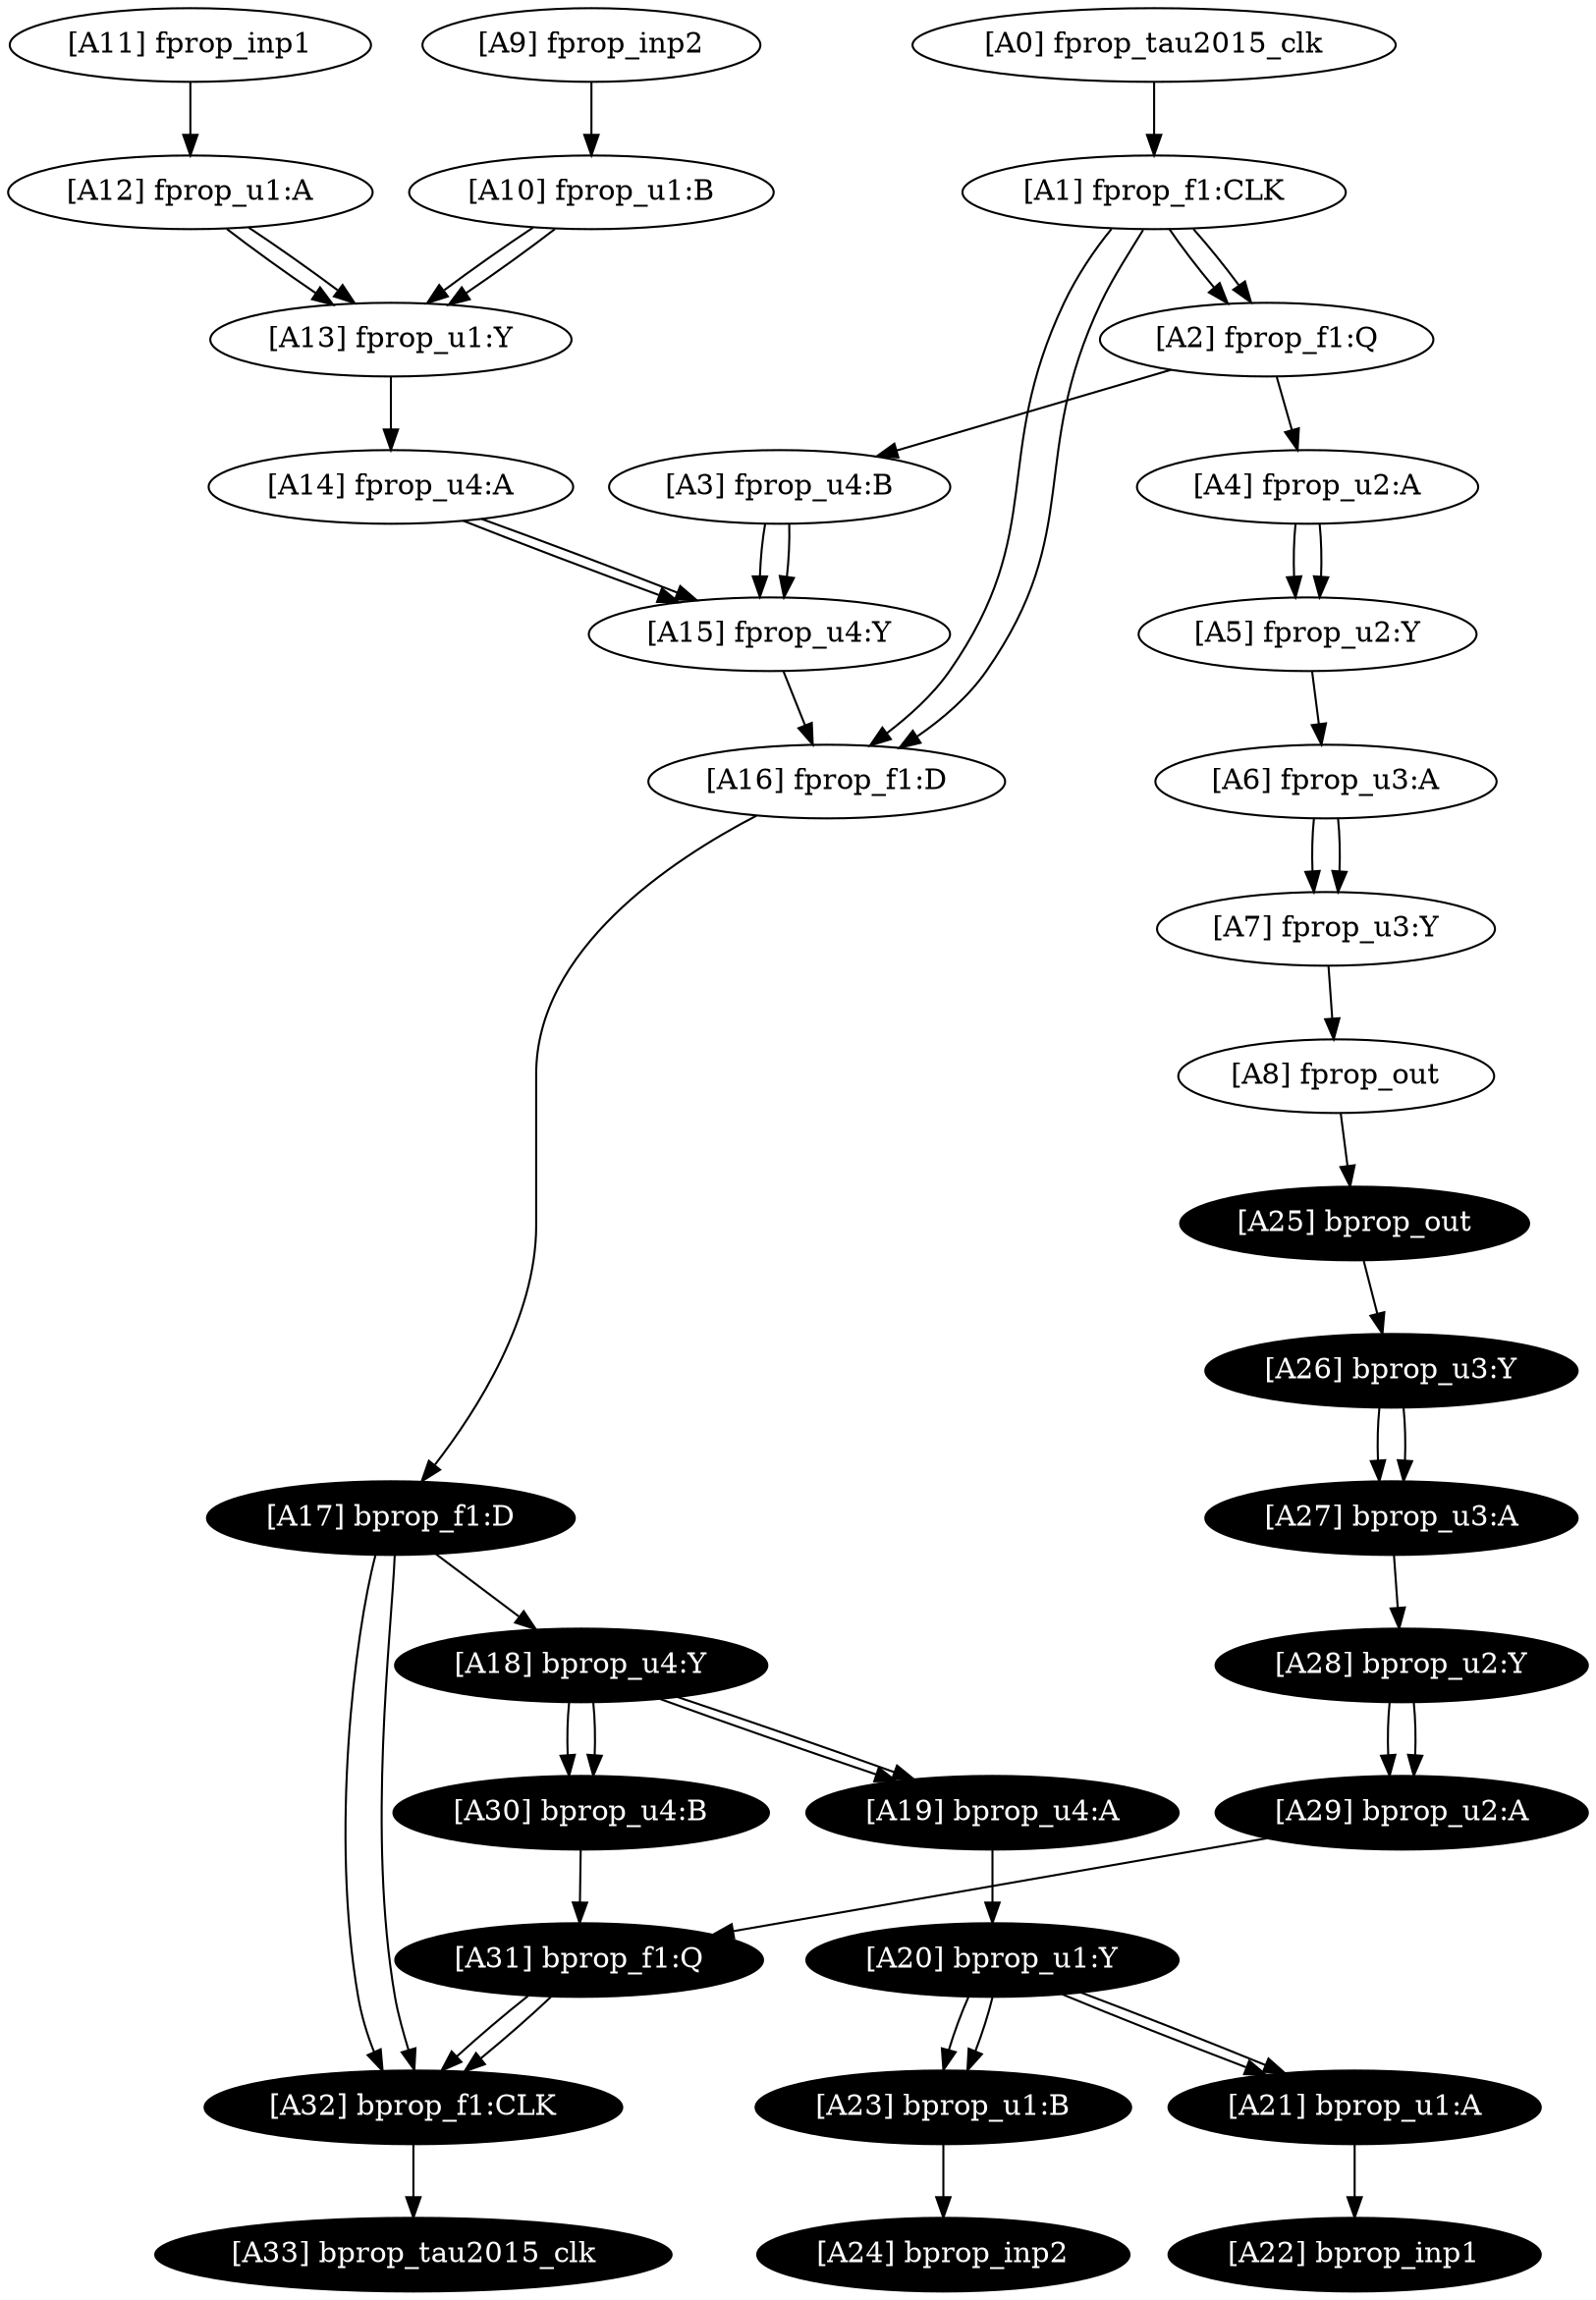 digraph Taskflow {
"[A33] bprop_tau2015_clk" [style=filled, fillcolor=black, fontcolor=white]; 
"[A32] bprop_f1:CLK" [style=filled, fillcolor=black, fontcolor=white];
"[A32] bprop_f1:CLK" -> "[A33] bprop_tau2015_clk";
"[A31] bprop_f1:Q" [style=filled, fillcolor=black, fontcolor=white];
"[A31] bprop_f1:Q" -> "[A32] bprop_f1:CLK";
"[A31] bprop_f1:Q" -> "[A32] bprop_f1:CLK";
"[A30] bprop_u4:B" [style=filled, fillcolor=black, fontcolor=white];
"[A30] bprop_u4:B" -> "[A31] bprop_f1:Q";
"[A29] bprop_u2:A" [style=filled, fillcolor=black, fontcolor=white];
"[A29] bprop_u2:A" -> "[A31] bprop_f1:Q";
"[A28] bprop_u2:Y" [style=filled, fillcolor=black, fontcolor=white];
"[A28] bprop_u2:Y" -> "[A29] bprop_u2:A";
"[A28] bprop_u2:Y" -> "[A29] bprop_u2:A";
"[A27] bprop_u3:A" [style=filled, fillcolor=black, fontcolor=white];
"[A27] bprop_u3:A" -> "[A28] bprop_u2:Y";
"[A26] bprop_u3:Y" [style=filled, fillcolor=black, fontcolor=white];
"[A26] bprop_u3:Y" -> "[A27] bprop_u3:A";
"[A26] bprop_u3:Y" -> "[A27] bprop_u3:A";
"[A25] bprop_out" [style=filled, fillcolor=black, fontcolor=white];
"[A25] bprop_out" -> "[A26] bprop_u3:Y";
"[A24] bprop_inp2" [style=filled, fillcolor=black, fontcolor=white];
"[A23] bprop_u1:B" [style=filled, fillcolor=black, fontcolor=white];
"[A23] bprop_u1:B" -> "[A24] bprop_inp2";
"[A22] bprop_inp1" [style=filled, fillcolor=black, fontcolor=white];
"[A21] bprop_u1:A" [style=filled, fillcolor=black, fontcolor=white];
"[A21] bprop_u1:A" -> "[A22] bprop_inp1";
"[A20] bprop_u1:Y" [style=filled, fillcolor=black, fontcolor=white];
"[A20] bprop_u1:Y" -> "[A21] bprop_u1:A";
"[A20] bprop_u1:Y" -> "[A23] bprop_u1:B";
"[A20] bprop_u1:Y" -> "[A21] bprop_u1:A";
"[A20] bprop_u1:Y" -> "[A23] bprop_u1:B";
"[A19] bprop_u4:A" [style=filled, fillcolor=black, fontcolor=white];
"[A19] bprop_u4:A" -> "[A20] bprop_u1:Y";
"[A18] bprop_u4:Y" [style=filled, fillcolor=black, fontcolor=white];
"[A18] bprop_u4:Y" -> "[A19] bprop_u4:A";
"[A18] bprop_u4:Y" -> "[A30] bprop_u4:B";
"[A18] bprop_u4:Y" -> "[A19] bprop_u4:A";
"[A18] bprop_u4:Y" -> "[A30] bprop_u4:B";
"[A17] bprop_f1:D" [style=filled, fillcolor=black, fontcolor=white];
"[A17] bprop_f1:D" -> "[A32] bprop_f1:CLK";
"[A17] bprop_f1:D" -> "[A32] bprop_f1:CLK";
"[A17] bprop_f1:D" -> "[A18] bprop_u4:Y";
"[A16] fprop_f1:D";
"[A16] fprop_f1:D" -> "[A17] bprop_f1:D";
"[A15] fprop_u4:Y";
"[A15] fprop_u4:Y" -> "[A16] fprop_f1:D";
"[A14] fprop_u4:A";
"[A14] fprop_u4:A" -> "[A15] fprop_u4:Y";
"[A14] fprop_u4:A" -> "[A15] fprop_u4:Y";
"[A13] fprop_u1:Y";
"[A13] fprop_u1:Y" -> "[A14] fprop_u4:A";
"[A12] fprop_u1:A";
"[A12] fprop_u1:A" -> "[A13] fprop_u1:Y";
"[A12] fprop_u1:A" -> "[A13] fprop_u1:Y";
"[A11] fprop_inp1";
"[A11] fprop_inp1" -> "[A12] fprop_u1:A";
"[A10] fprop_u1:B";
"[A10] fprop_u1:B" -> "[A13] fprop_u1:Y";
"[A10] fprop_u1:B" -> "[A13] fprop_u1:Y";
"[A9] fprop_inp2";
"[A9] fprop_inp2" -> "[A10] fprop_u1:B";
"[A8] fprop_out";
"[A8] fprop_out" -> "[A25] bprop_out";
"[A7] fprop_u3:Y";
"[A7] fprop_u3:Y" -> "[A8] fprop_out";
"[A6] fprop_u3:A";
"[A6] fprop_u3:A" -> "[A7] fprop_u3:Y";
"[A6] fprop_u3:A" -> "[A7] fprop_u3:Y";
"[A5] fprop_u2:Y";
"[A5] fprop_u2:Y" -> "[A6] fprop_u3:A";
"[A4] fprop_u2:A";
"[A4] fprop_u2:A" -> "[A5] fprop_u2:Y";
"[A4] fprop_u2:A" -> "[A5] fprop_u2:Y";
"[A3] fprop_u4:B";
"[A3] fprop_u4:B" -> "[A15] fprop_u4:Y";
"[A3] fprop_u4:B" -> "[A15] fprop_u4:Y";
"[A2] fprop_f1:Q";
"[A2] fprop_f1:Q" -> "[A3] fprop_u4:B";
"[A2] fprop_f1:Q" -> "[A4] fprop_u2:A";
"[A1] fprop_f1:CLK";
"[A1] fprop_f1:CLK" -> "[A2] fprop_f1:Q";
"[A1] fprop_f1:CLK" -> "[A2] fprop_f1:Q";
"[A1] fprop_f1:CLK" -> "[A16] fprop_f1:D";
"[A1] fprop_f1:CLK" -> "[A16] fprop_f1:D";
"[A0] fprop_tau2015_clk";
"[A0] fprop_tau2015_clk" -> "[A1] fprop_f1:CLK";
}

